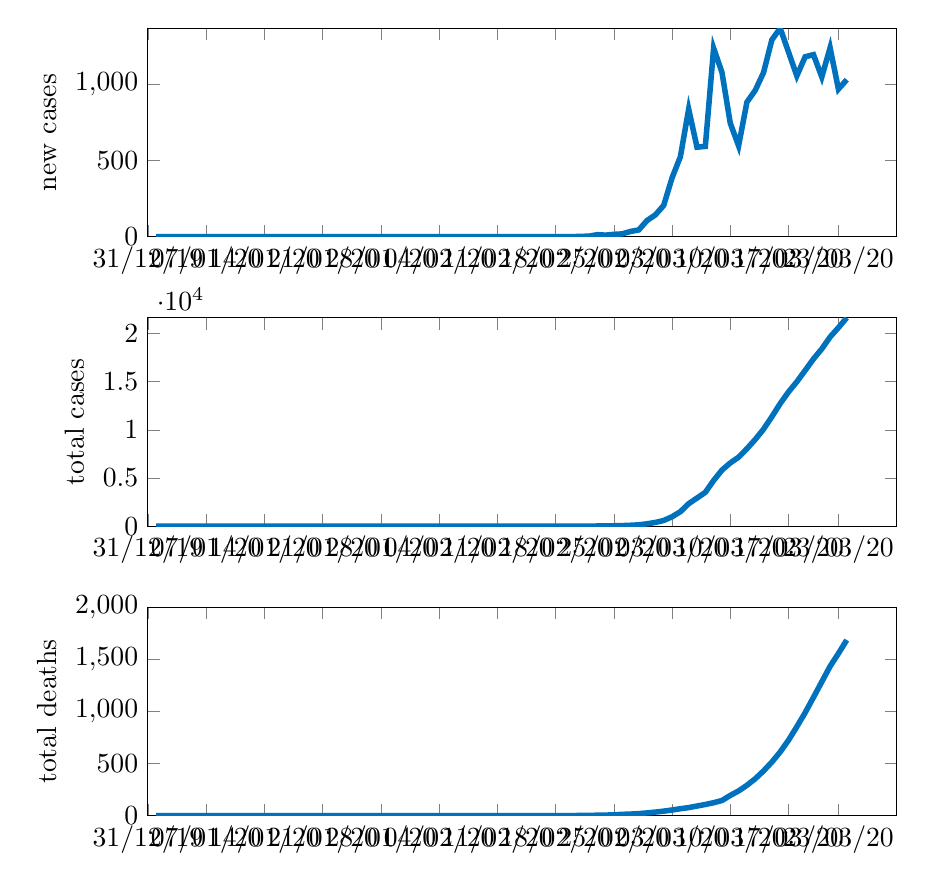 % This file was created by matlab2tikz.
% Minimal pgfplots version: 1.3
%
\definecolor{mycolor1}{rgb}{0.0,0.447,0.741}%
%
\begin{tikzpicture}

\begin{axis}[%
width=9.509cm,
height=2.647cm,
at={(0cm,7.353cm)},
scale only axis,
xmin=0,
xmax=90,
xtick={0,7,14,21,28,35,42,49,56,63,70,77,83},
xticklabels={{31/12/19},{07/01/20},{14/01/20},{21/01/20},{28/01/20},{04/02/20},{11/02/20},{18/02/20},{25/02/20},{03/03/20},{10/03/20},{17/03/20},{23/03/20}},
ymin=0,
ymax=1365,
ylabel={new cases},
legend style={legend cell align=left,align=left,draw=white!15!black}
]
\addplot [color=mycolor1,solid,line width=2.0pt,forget plot]
  table[row sep=crcr]{%
1	0\\
2	0\\
3	0\\
4	0\\
5	0\\
6	0\\
7	0\\
8	0\\
9	0\\
10	0\\
11	0\\
12	0\\
13	0\\
14	0\\
15	0\\
16	0\\
17	0\\
18	0\\
19	0\\
20	0\\
21	0\\
22	0\\
23	0\\
24	0\\
25	0\\
26	0\\
27	0\\
28	0\\
29	0\\
30	0\\
31	0\\
32	0\\
33	0\\
34	0\\
35	0\\
36	0\\
37	0\\
38	0\\
39	0\\
40	0\\
41	0\\
42	0\\
43	0\\
44	0\\
45	0\\
46	0\\
47	0\\
48	0\\
49	0\\
50	0\\
51	0\\
52	2\\
53	3\\
54	13\\
55	10\\
56	15\\
57	18\\
58	34\\
59	44\\
60	106\\
61	143\\
62	205\\
63	385\\
64	523\\
65	835\\
66	586\\
67	591\\
68	1234\\
69	1076\\
70	743\\
71	595\\
72	881\\
73	958\\
74	1075\\
75	1289\\
76	1365\\
77	1209\\
78	1053\\
79	1178\\
80	1192\\
81	1046\\
82	1237\\
83	966\\
84	1028\\
};
\end{axis}

\begin{axis}[%
width=9.509cm,
height=2.647cm,
at={(0cm,3.676cm)},
scale only axis,
xmin=0,
xmax=90,
xtick={0,7,14,21,28,35,42,49,56,63,70,77,83},
xticklabels={{31/12/19},{07/01/20},{14/01/20},{21/01/20},{28/01/20},{04/02/20},{11/02/20},{18/02/20},{25/02/20},{03/03/20},{10/03/20},{17/03/20},{23/03/20}},
ymin=0,
ymax=21638,
ylabel={total cases},
legend style={legend cell align=left,align=left,draw=white!15!black}
]
\addplot [color=mycolor1,solid,line width=2.0pt,forget plot]
  table[row sep=crcr]{%
1	0\\
2	0\\
3	0\\
4	0\\
5	0\\
6	0\\
7	0\\
8	0\\
9	0\\
10	0\\
11	0\\
12	0\\
13	0\\
14	0\\
15	0\\
16	0\\
17	0\\
18	0\\
19	0\\
20	0\\
21	0\\
22	0\\
23	0\\
24	0\\
25	0\\
26	0\\
27	0\\
28	0\\
29	0\\
30	0\\
31	0\\
32	0\\
33	0\\
34	0\\
35	0\\
36	0\\
37	0\\
38	0\\
39	0\\
40	0\\
41	0\\
42	0\\
43	0\\
44	0\\
45	0\\
46	0\\
47	0\\
48	0\\
49	0\\
50	0\\
51	0\\
52	2\\
53	5\\
54	18\\
55	28\\
56	43\\
57	61\\
58	95\\
59	139\\
60	245\\
61	388\\
62	593\\
63	978\\
64	1501\\
65	2336\\
66	2922\\
67	3513\\
68	4747\\
69	5823\\
70	6566\\
71	7161\\
72	8042\\
73	9000\\
74	10075\\
75	11364\\
76	12729\\
77	13938\\
78	14991\\
79	16169\\
80	17361\\
81	18407\\
82	19644\\
83	20610\\
84	21638\\
};
\end{axis}

\begin{axis}[%
width=9.509cm,
height=2.647cm,
at={(0cm,0cm)},
scale only axis,
xmin=0,
xmax=90,
xtick={0,7,14,21,28,35,42,49,56,63,70,77,83},
xticklabels={{31/12/19},{07/01/20},{14/01/20},{21/01/20},{28/01/20},{04/02/20},{11/02/20},{18/02/20},{25/02/20},{03/03/20},{10/03/20},{17/03/20},{23/03/20}},
ymin=0,
ymax=2000,
ylabel={total deaths},
legend style={legend cell align=left,align=left,draw=white!15!black}
]
\addplot [color=mycolor1,solid,line width=2.0pt,forget plot]
  table[row sep=crcr]{%
1	0\\
2	0\\
3	0\\
4	0\\
5	0\\
6	0\\
7	0\\
8	0\\
9	0\\
10	0\\
11	0\\
12	0\\
13	0\\
14	0\\
15	0\\
16	0\\
17	0\\
18	0\\
19	0\\
20	0\\
21	0\\
22	0\\
23	0\\
24	0\\
25	0\\
26	0\\
27	0\\
28	0\\
29	0\\
30	0\\
31	0\\
32	0\\
33	0\\
34	0\\
35	0\\
36	0\\
37	0\\
38	0\\
39	0\\
40	0\\
41	0\\
42	0\\
43	0\\
44	0\\
45	0\\
46	0\\
47	0\\
48	0\\
49	0\\
50	0\\
51	0\\
52	2\\
53	2\\
54	4\\
55	5\\
56	8\\
57	12\\
58	15\\
59	19\\
60	26\\
61	34\\
62	43\\
63	54\\
64	66\\
65	77\\
66	92\\
67	107\\
68	124\\
69	145\\
70	194\\
71	237\\
72	291\\
73	354\\
74	429\\
75	514\\
76	611\\
77	724\\
78	853\\
79	988\\
80	1135\\
81	1284\\
82	1433\\
83	1556\\
84	1685\\
};
\end{axis}
\end{tikzpicture}%